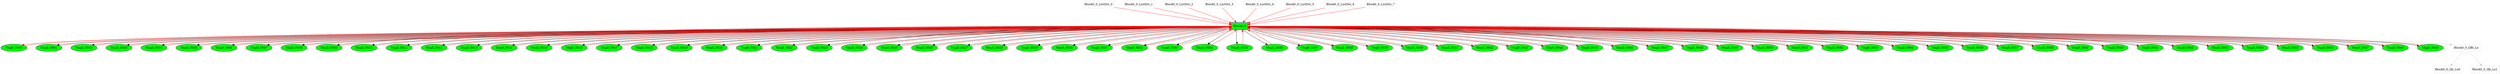 digraph G {
graph [root="Demo",rankdir   = TB, nodesep           = 0.6, mindist     = 1.0, ranksep = 1.0, overlap = false]
node [style     = "filled", fillcolor = "white", color = "black"]
Block0_0[cpu="0", flags="0x0010a107", type="block", tperiod="100000000", pattern="AltDest0070", patentry="true", patexit="true", beamproc="undefined", bpentry="false", bpexit="false", qlo="true", qhi="false", qil="false", shape     = "rectangle", fillcolor = "green", penwidth=2, color = "darkorange3", penwidth=2, color = "purple"];
Msg0_0000[cpu="0", flags="0x00000102", type="tmsg", toffs="0", pattern="AltDest0070", patentry="false", patexit="false", beamproc="undefined", bpentry="false", bpexit="false", fid="1", gid="70", evtno="0", beamin="0", bpcstart="0", sid="0", bpid="0", reqnobeam="0", vacc="0", id="0x1046000000000000", par="0x0000000000000000", tef="0", shape     = "oval", fillcolor = "green"];
Msg0_0001[cpu="0", flags="0x00000102", type="tmsg", toffs="1428571", pattern="AltDest0070", patentry="false", patexit="false", beamproc="undefined", bpentry="false", bpexit="false", fid="1", gid="70", evtno="1", beamin="0", bpcstart="0", sid="0", bpid="0", reqnobeam="0", vacc="0", id="0x1046001000000000", par="0x0000000000000001", tef="0", shape     = "oval", fillcolor = "green"];
Msg0_0002[cpu="0", flags="0x00000102", type="tmsg", toffs="2857142", pattern="AltDest0070", patentry="false", patexit="false", beamproc="undefined", bpentry="false", bpexit="false", fid="1", gid="70", evtno="2", beamin="0", bpcstart="0", sid="0", bpid="0", reqnobeam="0", vacc="0", id="0x1046002000000000", par="0x0000000000000002", tef="0", shape     = "oval", fillcolor = "green"];
Msg0_0003[cpu="0", flags="0x00000102", type="tmsg", toffs="4285713", pattern="AltDest0070", patentry="false", patexit="false", beamproc="undefined", bpentry="false", bpexit="false", fid="1", gid="70", evtno="3", beamin="0", bpcstart="0", sid="0", bpid="0", reqnobeam="0", vacc="0", id="0x1046003000000000", par="0x0000000000000003", tef="0", shape     = "oval", fillcolor = "green"];
Msg0_0004[cpu="0", flags="0x00000102", type="tmsg", toffs="5714284", pattern="AltDest0070", patentry="false", patexit="false", beamproc="undefined", bpentry="false", bpexit="false", fid="1", gid="70", evtno="4", beamin="0", bpcstart="0", sid="0", bpid="0", reqnobeam="0", vacc="0", id="0x1046004000000000", par="0x0000000000000004", tef="0", shape     = "oval", fillcolor = "green"];
Msg0_0005[cpu="0", flags="0x00000102", type="tmsg", toffs="7142855", pattern="AltDest0070", patentry="false", patexit="false", beamproc="undefined", bpentry="false", bpexit="false", fid="1", gid="70", evtno="5", beamin="0", bpcstart="0", sid="0", bpid="0", reqnobeam="0", vacc="0", id="0x1046005000000000", par="0x0000000000000005", tef="0", shape     = "oval", fillcolor = "green"];
Msg0_0006[cpu="0", flags="0x00000102", type="tmsg", toffs="8571426", pattern="AltDest0070", patentry="false", patexit="false", beamproc="undefined", bpentry="false", bpexit="false", fid="1", gid="70", evtno="6", beamin="0", bpcstart="0", sid="0", bpid="0", reqnobeam="0", vacc="0", id="0x1046006000000000", par="0x0000000000000006", tef="0", shape     = "oval", fillcolor = "green"];
Msg0_0007[cpu="0", flags="0x00000102", type="tmsg", toffs="9999997", pattern="AltDest0070", patentry="false", patexit="false", beamproc="undefined", bpentry="false", bpexit="false", fid="1", gid="70", evtno="7", beamin="0", bpcstart="0", sid="0", bpid="0", reqnobeam="0", vacc="0", id="0x1046007000000000", par="0x0000000000000007", tef="0", shape     = "oval", fillcolor = "green"];
Msg0_0008[cpu="0", flags="0x00000102", type="tmsg", toffs="11428568", pattern="AltDest0070", patentry="false", patexit="false", beamproc="undefined", bpentry="false", bpexit="false", fid="1", gid="70", evtno="8", beamin="0", bpcstart="0", sid="0", bpid="0", reqnobeam="0", vacc="0", id="0x1046008000000000", par="0x0000000000000008", tef="0", shape     = "oval", fillcolor = "green"];
Msg0_0009[cpu="0", flags="0x00000102", type="tmsg", toffs="12857139", pattern="AltDest0070", patentry="false", patexit="false", beamproc="undefined", bpentry="false", bpexit="false", fid="1", gid="70", evtno="9", beamin="0", bpcstart="0", sid="0", bpid="0", reqnobeam="0", vacc="0", id="0x1046009000000000", par="0x0000000000000009", tef="0", shape     = "oval", fillcolor = "green"];
Msg0_0010[cpu="0", flags="0x00000102", type="tmsg", toffs="14285710", pattern="AltDest0070", patentry="false", patexit="false", beamproc="undefined", bpentry="false", bpexit="false", fid="1", gid="70", evtno="10", beamin="0", bpcstart="0", sid="0", bpid="0", reqnobeam="0", vacc="0", id="0x104600a000000000", par="0x000000000000000a", tef="0", shape     = "oval", fillcolor = "green"];
Msg0_0011[cpu="0", flags="0x00000102", type="tmsg", toffs="15714281", pattern="AltDest0070", patentry="false", patexit="false", beamproc="undefined", bpentry="false", bpexit="false", fid="1", gid="70", evtno="11", beamin="0", bpcstart="0", sid="0", bpid="0", reqnobeam="0", vacc="0", id="0x104600b000000000", par="0x000000000000000b", tef="0", shape     = "oval", fillcolor = "green"];
Msg0_0012[cpu="0", flags="0x00000102", type="tmsg", toffs="17142852", pattern="AltDest0070", patentry="false", patexit="false", beamproc="undefined", bpentry="false", bpexit="false", fid="1", gid="70", evtno="12", beamin="0", bpcstart="0", sid="0", bpid="0", reqnobeam="0", vacc="0", id="0x104600c000000000", par="0x000000000000000c", tef="0", shape     = "oval", fillcolor = "green"];
Msg0_0013[cpu="0", flags="0x00000102", type="tmsg", toffs="18571423", pattern="AltDest0070", patentry="false", patexit="false", beamproc="undefined", bpentry="false", bpexit="false", fid="1", gid="70", evtno="13", beamin="0", bpcstart="0", sid="0", bpid="0", reqnobeam="0", vacc="0", id="0x104600d000000000", par="0x000000000000000d", tef="0", shape     = "oval", fillcolor = "green"];
Msg0_0014[cpu="0", flags="0x00000102", type="tmsg", toffs="19999994", pattern="AltDest0070", patentry="false", patexit="false", beamproc="undefined", bpentry="false", bpexit="false", fid="1", gid="70", evtno="14", beamin="0", bpcstart="0", sid="0", bpid="0", reqnobeam="0", vacc="0", id="0x104600e000000000", par="0x000000000000000e", tef="0", shape     = "oval", fillcolor = "green"];
Msg0_0015[cpu="0", flags="0x00000102", type="tmsg", toffs="21428565", pattern="AltDest0070", patentry="false", patexit="false", beamproc="undefined", bpentry="false", bpexit="false", fid="1", gid="70", evtno="15", beamin="0", bpcstart="0", sid="0", bpid="0", reqnobeam="0", vacc="0", id="0x104600f000000000", par="0x000000000000000f", tef="0", shape     = "oval", fillcolor = "green"];
Msg0_0016[cpu="0", flags="0x00000102", type="tmsg", toffs="22857136", pattern="AltDest0070", patentry="false", patexit="false", beamproc="undefined", bpentry="false", bpexit="false", fid="1", gid="70", evtno="16", beamin="0", bpcstart="0", sid="0", bpid="0", reqnobeam="0", vacc="0", id="0x1046010000000000", par="0x0000000000000010", tef="0", shape     = "oval", fillcolor = "green"];
Msg0_0017[cpu="0", flags="0x00000102", type="tmsg", toffs="24285707", pattern="AltDest0070", patentry="false", patexit="false", beamproc="undefined", bpentry="false", bpexit="false", fid="1", gid="70", evtno="17", beamin="0", bpcstart="0", sid="0", bpid="0", reqnobeam="0", vacc="0", id="0x1046011000000000", par="0x0000000000000011", tef="0", shape     = "oval", fillcolor = "green"];
Msg0_0018[cpu="0", flags="0x00000102", type="tmsg", toffs="25714278", pattern="AltDest0070", patentry="false", patexit="false", beamproc="undefined", bpentry="false", bpexit="false", fid="1", gid="70", evtno="18", beamin="0", bpcstart="0", sid="0", bpid="0", reqnobeam="0", vacc="0", id="0x1046012000000000", par="0x0000000000000012", tef="0", shape     = "oval", fillcolor = "green"];
Msg0_0019[cpu="0", flags="0x00000102", type="tmsg", toffs="27142849", pattern="AltDest0070", patentry="false", patexit="false", beamproc="undefined", bpentry="false", bpexit="false", fid="1", gid="70", evtno="19", beamin="0", bpcstart="0", sid="0", bpid="0", reqnobeam="0", vacc="0", id="0x1046013000000000", par="0x0000000000000013", tef="0", shape     = "oval", fillcolor = "green"];
Msg0_0020[cpu="0", flags="0x00000102", type="tmsg", toffs="28571420", pattern="AltDest0070", patentry="false", patexit="false", beamproc="undefined", bpentry="false", bpexit="false", fid="1", gid="70", evtno="20", beamin="0", bpcstart="0", sid="0", bpid="0", reqnobeam="0", vacc="0", id="0x1046014000000000", par="0x0000000000000014", tef="0", shape     = "oval", fillcolor = "green"];
Msg0_0021[cpu="0", flags="0x00000102", type="tmsg", toffs="29999991", pattern="AltDest0070", patentry="false", patexit="false", beamproc="undefined", bpentry="false", bpexit="false", fid="1", gid="70", evtno="21", beamin="0", bpcstart="0", sid="0", bpid="0", reqnobeam="0", vacc="0", id="0x1046015000000000", par="0x0000000000000015", tef="0", shape     = "oval", fillcolor = "green"];
Msg0_0022[cpu="0", flags="0x00000102", type="tmsg", toffs="31428562", pattern="AltDest0070", patentry="false", patexit="false", beamproc="undefined", bpentry="false", bpexit="false", fid="1", gid="70", evtno="22", beamin="0", bpcstart="0", sid="0", bpid="0", reqnobeam="0", vacc="0", id="0x1046016000000000", par="0x0000000000000016", tef="0", shape     = "oval", fillcolor = "green"];
Msg0_0023[cpu="0", flags="0x00000102", type="tmsg", toffs="32857133", pattern="AltDest0070", patentry="false", patexit="false", beamproc="undefined", bpentry="false", bpexit="false", fid="1", gid="70", evtno="23", beamin="0", bpcstart="0", sid="0", bpid="0", reqnobeam="0", vacc="0", id="0x1046017000000000", par="0x0000000000000017", tef="0", shape     = "oval", fillcolor = "green"];
Msg0_0024[cpu="0", flags="0x00000102", type="tmsg", toffs="34285704", pattern="AltDest0070", patentry="false", patexit="false", beamproc="undefined", bpentry="false", bpexit="false", fid="1", gid="70", evtno="24", beamin="0", bpcstart="0", sid="0", bpid="0", reqnobeam="0", vacc="0", id="0x1046018000000000", par="0x0000000000000018", tef="0", shape     = "oval", fillcolor = "green"];
Msg0_0025[cpu="0", flags="0x00000102", type="tmsg", toffs="35714275", pattern="AltDest0070", patentry="false", patexit="false", beamproc="undefined", bpentry="false", bpexit="false", fid="1", gid="70", evtno="25", beamin="0", bpcstart="0", sid="0", bpid="0", reqnobeam="0", vacc="0", id="0x1046019000000000", par="0x0000000000000019", tef="0", shape     = "oval", fillcolor = "green"];
Msg0_0026[cpu="0", flags="0x00000102", type="tmsg", toffs="37142846", pattern="AltDest0070", patentry="false", patexit="false", beamproc="undefined", bpentry="false", bpexit="false", fid="1", gid="70", evtno="26", beamin="0", bpcstart="0", sid="0", bpid="0", reqnobeam="0", vacc="0", id="0x104601a000000000", par="0x000000000000001a", tef="0", shape     = "oval", fillcolor = "green"];
Msg0_0027[cpu="0", flags="0x00000102", type="tmsg", toffs="38571417", pattern="AltDest0070", patentry="false", patexit="false", beamproc="undefined", bpentry="false", bpexit="false", fid="1", gid="70", evtno="27", beamin="0", bpcstart="0", sid="0", bpid="0", reqnobeam="0", vacc="0", id="0x104601b000000000", par="0x000000000000001b", tef="0", shape     = "oval", fillcolor = "green"];
Msg0_0028[cpu="0", flags="0x00000102", type="tmsg", toffs="39999988", pattern="AltDest0070", patentry="false", patexit="false", beamproc="undefined", bpentry="false", bpexit="false", fid="1", gid="70", evtno="28", beamin="0", bpcstart="0", sid="0", bpid="0", reqnobeam="0", vacc="0", id="0x104601c000000000", par="0x000000000000001c", tef="0", shape     = "oval", fillcolor = "green"];
Msg0_0029[cpu="0", flags="0x00000102", type="tmsg", toffs="41428559", pattern="AltDest0070", patentry="false", patexit="false", beamproc="undefined", bpentry="false", bpexit="false", fid="1", gid="70", evtno="29", beamin="0", bpcstart="0", sid="0", bpid="0", reqnobeam="0", vacc="0", id="0x104601d000000000", par="0x000000000000001d", tef="0", shape     = "oval", fillcolor = "green"];
Msg0_0030[cpu="0", flags="0x00000102", type="tmsg", toffs="42857130", pattern="AltDest0070", patentry="false", patexit="false", beamproc="undefined", bpentry="false", bpexit="false", fid="1", gid="70", evtno="30", beamin="0", bpcstart="0", sid="0", bpid="0", reqnobeam="0", vacc="0", id="0x104601e000000000", par="0x000000000000001e", tef="0", shape     = "oval", fillcolor = "green"];
Msg0_0031[cpu="0", flags="0x00000102", type="tmsg", toffs="44285701", pattern="AltDest0070", patentry="false", patexit="false", beamproc="undefined", bpentry="false", bpexit="false", fid="1", gid="70", evtno="31", beamin="0", bpcstart="0", sid="0", bpid="0", reqnobeam="0", vacc="0", id="0x104601f000000000", par="0x000000000000001f", tef="0", shape     = "oval", fillcolor = "green"];
Msg0_0032[cpu="0", flags="0x00000102", type="tmsg", toffs="45714272", pattern="AltDest0070", patentry="false", patexit="false", beamproc="undefined", bpentry="false", bpexit="false", fid="1", gid="70", evtno="32", beamin="0", bpcstart="0", sid="0", bpid="0", reqnobeam="0", vacc="0", id="0x1046020000000000", par="0x0000000000000020", tef="0", shape     = "oval", fillcolor = "green"];
Msg0_0033[cpu="0", flags="0x00000102", type="tmsg", toffs="47142843", pattern="AltDest0070", patentry="false", patexit="false", beamproc="undefined", bpentry="false", bpexit="false", fid="1", gid="70", evtno="33", beamin="0", bpcstart="0", sid="0", bpid="0", reqnobeam="0", vacc="0", id="0x1046021000000000", par="0x0000000000000021", tef="0", shape     = "oval", fillcolor = "green"];
Msg0_0034[cpu="0", flags="0x00000102", type="tmsg", toffs="48571414", pattern="AltDest0070", patentry="false", patexit="false", beamproc="undefined", bpentry="false", bpexit="false", fid="1", gid="70", evtno="34", beamin="0", bpcstart="0", sid="0", bpid="0", reqnobeam="0", vacc="0", id="0x1046022000000000", par="0x0000000000000022", tef="0", shape     = "oval", fillcolor = "green"];
Msg0_0035[cpu="0", flags="0x00000102", type="tmsg", toffs="49999985", pattern="AltDest0070", patentry="false", patexit="false", beamproc="undefined", bpentry="false", bpexit="false", fid="1", gid="70", evtno="35", beamin="0", bpcstart="0", sid="0", bpid="0", reqnobeam="0", vacc="0", id="0x1046023000000000", par="0x0000000000000023", tef="0", shape     = "oval", fillcolor = "green"];
Msg0_0036[cpu="0", flags="0x00000102", type="tmsg", toffs="51428556", pattern="AltDest0070", patentry="false", patexit="false", beamproc="undefined", bpentry="false", bpexit="false", fid="1", gid="70", evtno="36", beamin="0", bpcstart="0", sid="0", bpid="0", reqnobeam="0", vacc="0", id="0x1046024000000000", par="0x0000000000000024", tef="0", shape     = "oval", fillcolor = "green"];
Msg0_0037[cpu="0", flags="0x00000102", type="tmsg", toffs="52857127", pattern="AltDest0070", patentry="false", patexit="false", beamproc="undefined", bpentry="false", bpexit="false", fid="1", gid="70", evtno="37", beamin="0", bpcstart="0", sid="0", bpid="0", reqnobeam="0", vacc="0", id="0x1046025000000000", par="0x0000000000000025", tef="0", shape     = "oval", fillcolor = "green"];
Msg0_0038[cpu="0", flags="0x00000102", type="tmsg", toffs="54285698", pattern="AltDest0070", patentry="false", patexit="false", beamproc="undefined", bpentry="false", bpexit="false", fid="1", gid="70", evtno="38", beamin="0", bpcstart="0", sid="0", bpid="0", reqnobeam="0", vacc="0", id="0x1046026000000000", par="0x0000000000000026", tef="0", shape     = "oval", fillcolor = "green"];
Msg0_0039[cpu="0", flags="0x00000102", type="tmsg", toffs="55714269", pattern="AltDest0070", patentry="false", patexit="false", beamproc="undefined", bpentry="false", bpexit="false", fid="1", gid="70", evtno="39", beamin="0", bpcstart="0", sid="0", bpid="0", reqnobeam="0", vacc="0", id="0x1046027000000000", par="0x0000000000000027", tef="0", shape     = "oval", fillcolor = "green"];
Msg0_0040[cpu="0", flags="0x00000102", type="tmsg", toffs="57142840", pattern="AltDest0070", patentry="false", patexit="false", beamproc="undefined", bpentry="false", bpexit="false", fid="1", gid="70", evtno="40", beamin="0", bpcstart="0", sid="0", bpid="0", reqnobeam="0", vacc="0", id="0x1046028000000000", par="0x0000000000000028", tef="0", shape     = "oval", fillcolor = "green"];
Msg0_0041[cpu="0", flags="0x00000102", type="tmsg", toffs="58571411", pattern="AltDest0070", patentry="false", patexit="false", beamproc="undefined", bpentry="false", bpexit="false", fid="1", gid="70", evtno="41", beamin="0", bpcstart="0", sid="0", bpid="0", reqnobeam="0", vacc="0", id="0x1046029000000000", par="0x0000000000000029", tef="0", shape     = "oval", fillcolor = "green"];
Msg0_0042[cpu="0", flags="0x00000102", type="tmsg", toffs="59999982", pattern="AltDest0070", patentry="false", patexit="false", beamproc="undefined", bpentry="false", bpexit="false", fid="1", gid="70", evtno="42", beamin="0", bpcstart="0", sid="0", bpid="0", reqnobeam="0", vacc="0", id="0x104602a000000000", par="0x000000000000002a", tef="0", shape     = "oval", fillcolor = "green"];
Msg0_0043[cpu="0", flags="0x00000102", type="tmsg", toffs="61428553", pattern="AltDest0070", patentry="false", patexit="false", beamproc="undefined", bpentry="false", bpexit="false", fid="1", gid="70", evtno="43", beamin="0", bpcstart="0", sid="0", bpid="0", reqnobeam="0", vacc="0", id="0x104602b000000000", par="0x000000000000002b", tef="0", shape     = "oval", fillcolor = "green"];
Msg0_0044[cpu="0", flags="0x00000102", type="tmsg", toffs="62857124", pattern="AltDest0070", patentry="false", patexit="false", beamproc="undefined", bpentry="false", bpexit="false", fid="1", gid="70", evtno="44", beamin="0", bpcstart="0", sid="0", bpid="0", reqnobeam="0", vacc="0", id="0x104602c000000000", par="0x000000000000002c", tef="0", shape     = "oval", fillcolor = "green"];
Msg0_0045[cpu="0", flags="0x00000102", type="tmsg", toffs="64285695", pattern="AltDest0070", patentry="false", patexit="false", beamproc="undefined", bpentry="false", bpexit="false", fid="1", gid="70", evtno="45", beamin="0", bpcstart="0", sid="0", bpid="0", reqnobeam="0", vacc="0", id="0x104602d000000000", par="0x000000000000002d", tef="0", shape     = "oval", fillcolor = "green"];
Msg0_0046[cpu="0", flags="0x00000102", type="tmsg", toffs="65714266", pattern="AltDest0070", patentry="false", patexit="false", beamproc="undefined", bpentry="false", bpexit="false", fid="1", gid="70", evtno="46", beamin="0", bpcstart="0", sid="0", bpid="0", reqnobeam="0", vacc="0", id="0x104602e000000000", par="0x000000000000002e", tef="0", shape     = "oval", fillcolor = "green"];
Msg0_0047[cpu="0", flags="0x00000102", type="tmsg", toffs="67142837", pattern="AltDest0070", patentry="false", patexit="false", beamproc="undefined", bpentry="false", bpexit="false", fid="1", gid="70", evtno="47", beamin="0", bpcstart="0", sid="0", bpid="0", reqnobeam="0", vacc="0", id="0x104602f000000000", par="0x000000000000002f", tef="0", shape     = "oval", fillcolor = "green"];
Msg0_0048[cpu="0", flags="0x00000102", type="tmsg", toffs="68571408", pattern="AltDest0070", patentry="false", patexit="false", beamproc="undefined", bpentry="false", bpexit="false", fid="1", gid="70", evtno="48", beamin="0", bpcstart="0", sid="0", bpid="0", reqnobeam="0", vacc="0", id="0x1046030000000000", par="0x0000000000000030", tef="0", shape     = "oval", fillcolor = "green"];
Msg0_0049[cpu="0", flags="0x00000102", type="tmsg", toffs="69999979", pattern="AltDest0070", patentry="false", patexit="false", beamproc="undefined", bpentry="false", bpexit="false", fid="1", gid="70", evtno="49", beamin="0", bpcstart="0", sid="0", bpid="0", reqnobeam="0", vacc="0", id="0x1046031000000000", par="0x0000000000000031", tef="0", shape     = "oval", fillcolor = "green"];
Msg0_0050[cpu="0", flags="0x00000102", type="tmsg", toffs="71428550", pattern="AltDest0070", patentry="false", patexit="false", beamproc="undefined", bpentry="false", bpexit="false", fid="1", gid="70", evtno="50", beamin="0", bpcstart="0", sid="0", bpid="0", reqnobeam="0", vacc="0", id="0x1046032000000000", par="0x0000000000000032", tef="0", shape     = "oval", fillcolor = "green"];
Msg0_0051[cpu="0", flags="0x00000102", type="tmsg", toffs="72857121", pattern="AltDest0070", patentry="false", patexit="false", beamproc="undefined", bpentry="false", bpexit="false", fid="1", gid="70", evtno="51", beamin="0", bpcstart="0", sid="0", bpid="0", reqnobeam="0", vacc="0", id="0x1046033000000000", par="0x0000000000000033", tef="0", shape     = "oval", fillcolor = "green"];
Msg0_0052[cpu="0", flags="0x00000102", type="tmsg", toffs="74285692", pattern="AltDest0070", patentry="false", patexit="false", beamproc="undefined", bpentry="false", bpexit="false", fid="1", gid="70", evtno="52", beamin="0", bpcstart="0", sid="0", bpid="0", reqnobeam="0", vacc="0", id="0x1046034000000000", par="0x0000000000000034", tef="0", shape     = "oval", fillcolor = "green"];
Msg0_0053[cpu="0", flags="0x00000102", type="tmsg", toffs="75714263", pattern="AltDest0070", patentry="false", patexit="false", beamproc="undefined", bpentry="false", bpexit="false", fid="1", gid="70", evtno="53", beamin="0", bpcstart="0", sid="0", bpid="0", reqnobeam="0", vacc="0", id="0x1046035000000000", par="0x0000000000000035", tef="0", shape     = "oval", fillcolor = "green"];
Msg0_0054[cpu="0", flags="0x00000102", type="tmsg", toffs="77142834", pattern="AltDest0070", patentry="false", patexit="false", beamproc="undefined", bpentry="false", bpexit="false", fid="1", gid="70", evtno="54", beamin="0", bpcstart="0", sid="0", bpid="0", reqnobeam="0", vacc="0", id="0x1046036000000000", par="0x0000000000000036", tef="0", shape     = "oval", fillcolor = "green"];
Msg0_0055[cpu="0", flags="0x00000102", type="tmsg", toffs="78571405", pattern="AltDest0070", patentry="false", patexit="false", beamproc="undefined", bpentry="false", bpexit="false", fid="1", gid="70", evtno="55", beamin="0", bpcstart="0", sid="0", bpid="0", reqnobeam="0", vacc="0", id="0x1046037000000000", par="0x0000000000000037", tef="0", shape     = "oval", fillcolor = "green"];
Msg0_0056[cpu="0", flags="0x00000102", type="tmsg", toffs="79999976", pattern="AltDest0070", patentry="false", patexit="false", beamproc="undefined", bpentry="false", bpexit="false", fid="1", gid="70", evtno="56", beamin="0", bpcstart="0", sid="0", bpid="0", reqnobeam="0", vacc="0", id="0x1046038000000000", par="0x0000000000000038", tef="0", shape     = "oval", fillcolor = "green"];
Msg0_0057[cpu="0", flags="0x00000102", type="tmsg", toffs="81428547", pattern="AltDest0070", patentry="false", patexit="false", beamproc="undefined", bpentry="false", bpexit="false", fid="1", gid="70", evtno="57", beamin="0", bpcstart="0", sid="0", bpid="0", reqnobeam="0", vacc="0", id="0x1046039000000000", par="0x0000000000000039", tef="0", shape     = "oval", fillcolor = "green"];
Msg0_0058[cpu="0", flags="0x00000102", type="tmsg", toffs="82857118", pattern="AltDest0070", patentry="false", patexit="false", beamproc="undefined", bpentry="false", bpexit="false", fid="1", gid="70", evtno="58", beamin="0", bpcstart="0", sid="0", bpid="0", reqnobeam="0", vacc="0", id="0x104603a000000000", par="0x000000000000003a", tef="0", shape     = "oval", fillcolor = "green"];
Msg0_0059[cpu="0", flags="0x00000102", type="tmsg", toffs="84285689", pattern="AltDest0070", patentry="false", patexit="false", beamproc="undefined", bpentry="false", bpexit="false", fid="1", gid="70", evtno="59", beamin="0", bpcstart="0", sid="0", bpid="0", reqnobeam="0", vacc="0", id="0x104603b000000000", par="0x000000000000003b", tef="0", shape     = "oval", fillcolor = "green"];
Msg0_0060[cpu="0", flags="0x00000102", type="tmsg", toffs="85714260", pattern="AltDest0070", patentry="false", patexit="false", beamproc="undefined", bpentry="false", bpexit="false", fid="1", gid="70", evtno="60", beamin="0", bpcstart="0", sid="0", bpid="0", reqnobeam="0", vacc="0", id="0x104603c000000000", par="0x000000000000003c", tef="0", shape     = "oval", fillcolor = "green"];
Msg0_0061[cpu="0", flags="0x00000102", type="tmsg", toffs="87142831", pattern="AltDest0070", patentry="false", patexit="false", beamproc="undefined", bpentry="false", bpexit="false", fid="1", gid="70", evtno="61", beamin="0", bpcstart="0", sid="0", bpid="0", reqnobeam="0", vacc="0", id="0x104603d000000000", par="0x000000000000003d", tef="0", shape     = "oval", fillcolor = "green"];
Msg0_0062[cpu="0", flags="0x00000102", type="tmsg", toffs="88571402", pattern="AltDest0070", patentry="false", patexit="false", beamproc="undefined", bpentry="false", bpexit="false", fid="1", gid="70", evtno="62", beamin="0", bpcstart="0", sid="0", bpid="0", reqnobeam="0", vacc="0", id="0x104603e000000000", par="0x000000000000003e", tef="0", shape     = "oval", fillcolor = "green"];
Msg0_0063[cpu="0", flags="0x00000102", type="tmsg", toffs="89999973", pattern="AltDest0070", patentry="false", patexit="false", beamproc="undefined", bpentry="false", bpexit="false", fid="1", gid="70", evtno="63", beamin="0", bpcstart="0", sid="0", bpid="0", reqnobeam="0", vacc="0", id="0x104603f000000000", par="0x000000000000003f", tef="0", shape     = "oval", fillcolor = "green"];
Msg0_0064[cpu="0", flags="0x00000102", type="tmsg", toffs="91428544", pattern="AltDest0070", patentry="false", patexit="false", beamproc="undefined", bpentry="false", bpexit="false", fid="1", gid="70", evtno="64", beamin="0", bpcstart="0", sid="0", bpid="0", reqnobeam="0", vacc="0", id="0x1046040000000000", par="0x0000000000000040", tef="0", shape     = "oval", fillcolor = "green"];
Msg0_0065[cpu="0", flags="0x00000102", type="tmsg", toffs="92857115", pattern="AltDest0070", patentry="false", patexit="false", beamproc="undefined", bpentry="false", bpexit="false", fid="1", gid="70", evtno="65", beamin="0", bpcstart="0", sid="0", bpid="0", reqnobeam="0", vacc="0", id="0x1046041000000000", par="0x0000000000000041", tef="0", shape     = "oval", fillcolor = "green"];
Msg0_0066[cpu="0", flags="0x00000102", type="tmsg", toffs="94285686", pattern="AltDest0070", patentry="false", patexit="false", beamproc="undefined", bpentry="false", bpexit="false", fid="1", gid="70", evtno="66", beamin="0", bpcstart="0", sid="0", bpid="0", reqnobeam="0", vacc="0", id="0x1046042000000000", par="0x0000000000000042", tef="0", shape     = "oval", fillcolor = "green"];
Msg0_0067[cpu="0", flags="0x00000102", type="tmsg", toffs="95714257", pattern="AltDest0070", patentry="false", patexit="false", beamproc="undefined", bpentry="false", bpexit="false", fid="1", gid="70", evtno="67", beamin="0", bpcstart="0", sid="0", bpid="0", reqnobeam="0", vacc="0", id="0x1046043000000000", par="0x0000000000000043", tef="0", shape     = "oval", fillcolor = "green"];
Msg0_0068[cpu="0", flags="0x00000102", type="tmsg", toffs="97142828", pattern="AltDest0070", patentry="false", patexit="false", beamproc="undefined", bpentry="false", bpexit="false", fid="1", gid="70", evtno="68", beamin="0", bpcstart="0", sid="0", bpid="0", reqnobeam="0", vacc="0", id="0x1046044000000000", par="0x0000000000000044", tef="0", shape     = "oval", fillcolor = "green"];
Msg0_0069[cpu="0", flags="0x00000102", type="tmsg", toffs="98571399", pattern="AltDest0070", patentry="false", patexit="false", beamproc="undefined", bpentry="false", bpexit="false", fid="1", gid="70", evtno="69", beamin="0", bpcstart="0", sid="0", bpid="0", reqnobeam="0", vacc="0", id="0x1046045000000000", par="0x0000000000000045", tef="0", shape     = "oval", fillcolor = "green"];
Block0_0_QBl_Lo[cpu="0", flags="0x00000009", type="qinfo", shape = "rectangle", color = "gray", style = "dashed, filled"];
Block0_0_Qb_Lo0[cpu="0", flags="0x0000000a", type="qbuf", shape = "rectangle", color = "gray", style = "dashed, filled"];
Block0_0_Qb_Lo1[cpu="0", flags="0x0000000a", type="qbuf", shape = "rectangle", color = "gray", style = "dashed, filled"];
Block0_0_ListDst_0[cpu="0", flags="0x0000000c", type="listdst", shape = "rectangle", color = "gray", style = "dashed, filled"];
Block0_0_ListDst_1[cpu="0", flags="0x0000000c", type="listdst", shape = "rectangle", color = "gray", style = "dashed, filled"];
Block0_0_ListDst_2[cpu="0", flags="0x0000000c", type="listdst", shape = "rectangle", color = "gray", style = "dashed, filled"];
Block0_0_ListDst_3[cpu="0", flags="0x0000000c", type="listdst", shape = "rectangle", color = "gray", style = "dashed, filled"];
Block0_0_ListDst_4[cpu="0", flags="0x0000000c", type="listdst", shape = "rectangle", color = "gray", style = "dashed, filled"];
Block0_0_ListDst_5[cpu="0", flags="0x0000000c", type="listdst", shape = "rectangle", color = "gray", style = "dashed, filled"];
Block0_0_ListDst_6[cpu="0", flags="0x0000000c", type="listdst", shape = "rectangle", color = "gray", style = "dashed, filled"];
Block0_0_ListDst_7[cpu="0", flags="0x0000000c", type="listdst", shape = "rectangle", color = "gray", style = "dashed, filled"];
Msg0_0043->Block0_0 [type="defdst", color = "red"];
Msg0_0042->Block0_0 [type="defdst", color = "red"];
Msg0_0040->Block0_0 [type="defdst", color = "red"];
Msg0_0054->Block0_0 [type="defdst", color = "red"];
Msg0_0039->Block0_0 [type="defdst", color = "red"];
Msg0_0057->Block0_0 [type="defdst", color = "red"];
Msg0_0038->Block0_0 [type="defdst", color = "red"];
Msg0_0019->Block0_0 [type="defdst", color = "red"];
Msg0_0037->Block0_0 [type="defdst", color = "red"];
Msg0_0018->Block0_0 [type="defdst", color = "red"];
Msg0_0020->Block0_0 [type="defdst", color = "red"];
Msg0_0036->Block0_0 [type="defdst", color = "red"];
Msg0_0021->Block0_0 [type="defdst", color = "red"];
Msg0_0035->Block0_0 [type="defdst", color = "red"];
Msg0_0032->Block0_0 [type="defdst", color = "red"];
Msg0_0031->Block0_0 [type="defdst", color = "red"];
Msg0_0029->Block0_0 [type="defdst", color = "red"];
Msg0_0052->Block0_0 [type="defdst", color = "red"];
Msg0_0033->Block0_0 [type="defdst", color = "red"];
Msg0_0027->Block0_0 [type="defdst", color = "red"];
Msg0_0046->Block0_0 [type="defdst", color = "red"];
Msg0_0058->Block0_0 [type="defdst", color = "red"];
Msg0_0026->Block0_0 [type="defdst", color = "red"];
Msg0_0003->Block0_0 [type="defdst", color = "red"];
Msg0_0041->Block0_0 [type="defdst", color = "red"];
Msg0_0059->Block0_0 [type="defdst", color = "red"];
Msg0_0025->Block0_0 [type="defdst", color = "red"];
Msg0_0024->Block0_0 [type="defdst", color = "red"];
Msg0_0030->Block0_0 [type="defdst", color = "red"];
Msg0_0023->Block0_0 [type="defdst", color = "red"];
Msg0_0034->Block0_0 [type="defdst", color = "red"];
Msg0_0022->Block0_0 [type="defdst", color = "red"];
Msg0_0007->Block0_0 [type="defdst", color = "red"];
Msg0_0015->Block0_0 [type="defdst", color = "red"];
Block0_0->Msg0_0000 [type="defdst", color = "red"];
Block0_0->Block0_0_QBl_Lo [type="priolo", color = "gray"];
Msg0_0013->Block0_0 [type="defdst", color = "red"];
Msg0_0012->Block0_0 [type="defdst", color = "red"];
Msg0_0011->Block0_0 [type="defdst", color = "red"];
Msg0_0010->Block0_0 [type="defdst", color = "red"];
Msg0_0067->Block0_0 [type="defdst", color = "red"];
Msg0_0009->Block0_0 [type="defdst", color = "red"];
Msg0_0044->Block0_0 [type="defdst", color = "red"];
Msg0_0066->Block0_0 [type="defdst", color = "red"];
Msg0_0008->Block0_0 [type="defdst", color = "red"];
Msg0_0047->Block0_0 [type="defdst", color = "red"];
Msg0_0005->Block0_0 [type="defdst", color = "red"];
Msg0_0017->Block0_0 [type="defdst", color = "red"];
Msg0_0048->Block0_0 [type="defdst", color = "red"];
Msg0_0050->Block0_0 [type="defdst", color = "red"];
Msg0_0006->Block0_0 [type="defdst", color = "red"];
Msg0_0004->Block0_0 [type="defdst", color = "red"];
Msg0_0014->Block0_0 [type="defdst", color = "red"];
Msg0_0051->Block0_0 [type="defdst", color = "red"];
Msg0_0002->Block0_0 [type="defdst", color = "red"];
Msg0_0016->Block0_0 [type="defdst", color = "red"];
Msg0_0053->Block0_0 [type="defdst", color = "red"];
Msg0_0049->Block0_0 [type="defdst", color = "red"];
Msg0_0001->Block0_0 [type="defdst", color = "red"];
Msg0_0000->Block0_0 [type="defdst", color = "red"];
Msg0_0028->Block0_0 [type="defdst", color = "red"];
Msg0_0045->Block0_0 [type="defdst", color = "red"];
Msg0_0055->Block0_0 [type="defdst", color = "red"];
Msg0_0056->Block0_0 [type="defdst", color = "red"];
Msg0_0060->Block0_0 [type="defdst", color = "red"];
Msg0_0061->Block0_0 [type="defdst", color = "red"];
Msg0_0062->Block0_0 [type="defdst", color = "red"];
Msg0_0063->Block0_0 [type="defdst", color = "red"];
Msg0_0064->Block0_0 [type="defdst", color = "red"];
Msg0_0065->Block0_0 [type="defdst", color = "red"];
Msg0_0068->Block0_0 [type="defdst", color = "red"];
Msg0_0069->Block0_0 [type="defdst", color = "red"];
Block0_0_ListDst_3->Block0_0 [type="defdst", color = "red"];
Block0_0->Msg0_0028 [type="altdst", color = "black"];
Block0_0->Msg0_0029 [type="altdst", color = "black"];
Block0_0->Msg0_0030 [type="altdst", color = "black"];
Block0_0->Msg0_0031 [type="altdst", color = "black"];
Block0_0->Msg0_0032 [type="altdst", color = "black"];
Block0_0->Msg0_0033 [type="altdst", color = "black"];
Block0_0->Msg0_0034 [type="altdst", color = "black"];
Block0_0->Msg0_0035 [type="altdst", color = "black"];
Block0_0->Msg0_0036 [type="altdst", color = "black"];
Block0_0_ListDst_2->Block0_0 [type="defdst", color = "red"];
Block0_0->Msg0_0019 [type="altdst", color = "black"];
Block0_0->Msg0_0020 [type="altdst", color = "black"];
Block0_0->Msg0_0021 [type="altdst", color = "black"];
Block0_0->Msg0_0022 [type="altdst", color = "black"];
Block0_0->Msg0_0023 [type="altdst", color = "black"];
Block0_0->Msg0_0024 [type="altdst", color = "black"];
Block0_0->Msg0_0025 [type="altdst", color = "black"];
Block0_0->Msg0_0026 [type="altdst", color = "black"];
Block0_0->Msg0_0027 [type="altdst", color = "black"];
Block0_0_ListDst_4->Block0_0 [type="defdst", color = "red"];
Block0_0->Msg0_0037 [type="altdst", color = "black"];
Block0_0->Msg0_0038 [type="altdst", color = "black"];
Block0_0->Msg0_0039 [type="altdst", color = "black"];
Block0_0->Msg0_0040 [type="altdst", color = "black"];
Block0_0->Msg0_0041 [type="altdst", color = "black"];
Block0_0->Msg0_0042 [type="altdst", color = "black"];
Block0_0->Msg0_0043 [type="altdst", color = "black"];
Block0_0->Msg0_0044 [type="altdst", color = "black"];
Block0_0->Msg0_0045 [type="altdst", color = "black"];
Block0_0_ListDst_0->Block0_0 [type="defdst", color = "red"];
Block0_0->Msg0_0002 [type="altdst", color = "black"];
Block0_0->Msg0_0003 [type="altdst", color = "black"];
Block0_0->Msg0_0004 [type="altdst", color = "black"];
Block0_0->Msg0_0005 [type="altdst", color = "black"];
Block0_0->Msg0_0006 [type="altdst", color = "black"];
Block0_0->Msg0_0007 [type="altdst", color = "black"];
Block0_0->Msg0_0008 [type="altdst", color = "black"];
Block0_0->Msg0_0009 [type="altdst", color = "black"];
Block0_0_ListDst_1->Block0_0 [type="defdst", color = "red"];
Block0_0->Msg0_0010 [type="altdst", color = "black"];
Block0_0->Msg0_0011 [type="altdst", color = "black"];
Block0_0->Msg0_0012 [type="altdst", color = "black"];
Block0_0->Msg0_0013 [type="altdst", color = "black"];
Block0_0->Msg0_0014 [type="altdst", color = "black"];
Block0_0->Msg0_0015 [type="altdst", color = "black"];
Block0_0->Msg0_0016 [type="altdst", color = "black"];
Block0_0->Msg0_0017 [type="altdst", color = "black"];
Block0_0->Msg0_0018 [type="altdst", color = "black"];
Block0_0_QBl_Lo->Block0_0_Qb_Lo0 [type="meta", color = "gray"];
Block0_0_QBl_Lo->Block0_0_Qb_Lo1 [type="meta", color = "gray"];
Block0_0_ListDst_5->Block0_0 [type="defdst", color = "red"];
Block0_0->Msg0_0046 [type="altdst", color = "black"];
Block0_0->Msg0_0047 [type="altdst", color = "black"];
Block0_0->Msg0_0048 [type="altdst", color = "black"];
Block0_0->Msg0_0049 [type="altdst", color = "black"];
Block0_0->Msg0_0050 [type="altdst", color = "black"];
Block0_0->Msg0_0051 [type="altdst", color = "black"];
Block0_0->Msg0_0052 [type="altdst", color = "black"];
Block0_0->Msg0_0053 [type="altdst", color = "black"];
Block0_0->Msg0_0054 [type="altdst", color = "black"];
Block0_0_ListDst_6->Block0_0 [type="defdst", color = "red"];
Block0_0->Msg0_0055 [type="altdst", color = "black"];
Block0_0->Msg0_0056 [type="altdst", color = "black"];
Block0_0->Msg0_0057 [type="altdst", color = "black"];
Block0_0->Msg0_0058 [type="altdst", color = "black"];
Block0_0->Msg0_0059 [type="altdst", color = "black"];
Block0_0->Msg0_0060 [type="altdst", color = "black"];
Block0_0->Msg0_0061 [type="altdst", color = "black"];
Block0_0->Msg0_0062 [type="altdst", color = "black"];
Block0_0->Msg0_0063 [type="altdst", color = "black"];
Block0_0_ListDst_7->Block0_0 [type="defdst", color = "red"];
Block0_0->Msg0_0064 [type="altdst", color = "black"];
Block0_0->Msg0_0065 [type="altdst", color = "black"];
Block0_0->Msg0_0066 [type="altdst", color = "black"];
Block0_0->Msg0_0067 [type="altdst", color = "black"];
Block0_0->Msg0_0068 [type="altdst", color = "black"];
Block0_0->Msg0_0069 [type="altdst", color = "black"];
Block0_0->Msg0_0001 [type="altdst", color = "black"];
}
